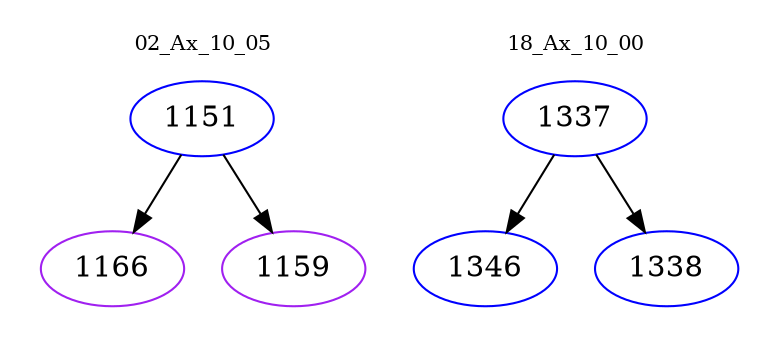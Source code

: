 digraph{
subgraph cluster_0 {
color = white
label = "02_Ax_10_05";
fontsize=10;
T0_1151 [label="1151", color="blue"]
T0_1151 -> T0_1166 [color="black"]
T0_1166 [label="1166", color="purple"]
T0_1151 -> T0_1159 [color="black"]
T0_1159 [label="1159", color="purple"]
}
subgraph cluster_1 {
color = white
label = "18_Ax_10_00";
fontsize=10;
T1_1337 [label="1337", color="blue"]
T1_1337 -> T1_1346 [color="black"]
T1_1346 [label="1346", color="blue"]
T1_1337 -> T1_1338 [color="black"]
T1_1338 [label="1338", color="blue"]
}
}
